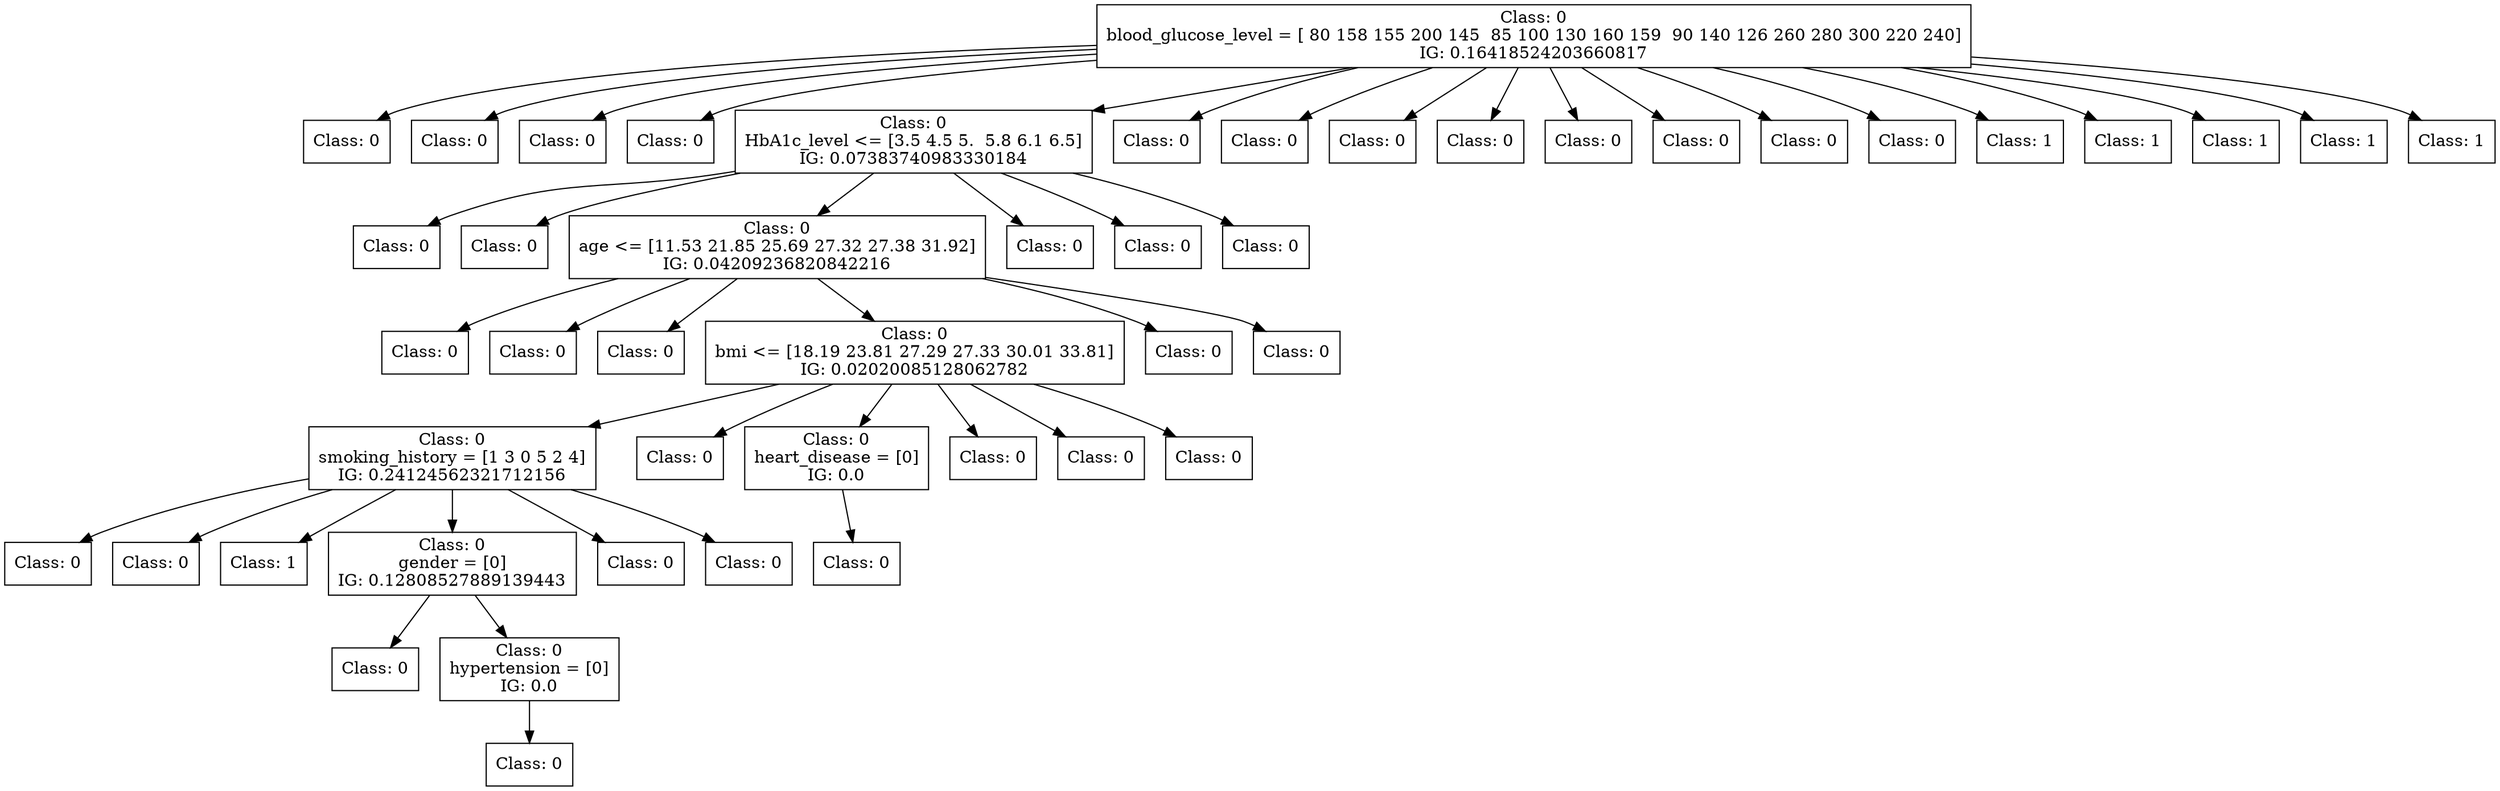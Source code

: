 digraph DecisionTree {
	rankdir=TD;
	node [shape=box];
	1472321838944 [label="Class: 0
blood_glucose_level = [ 80 158 155 200 145  85 100 130 160 159  90 140 126 260 280 300 220 240]
IG: 0.16418524203660817"];
	1472384834080 [label="Class: 0
"];
	1472321838944 -> 1472384834080;
	1472384829808 [label="Class: 0
"];
	1472321838944 -> 1472384829808;
	1472384833648 [label="Class: 0
"];
	1472321838944 -> 1472384833648;
	1472384828896 [label="Class: 0
"];
	1472321838944 -> 1472384828896;
	1472384828224 [label="Class: 0
HbA1c_level <= [3.5 4.5 5.  5.8 6.1 6.5]
IG: 0.07383740983330184"];
	1472321838944 -> 1472384828224;
	1472331663920 [label="Class: 0
"];
	1472384828224 -> 1472331663920;
	1472331667040 [label="Class: 0
"];
	1472384828224 -> 1472331667040;
	1472331664016 [label="Class: 0
age <= [11.53 21.85 25.69 27.32 27.38 31.92]
IG: 0.04209236820842216"];
	1472384828224 -> 1472331664016;
	1472331665456 [label="Class: 0
"];
	1472331664016 -> 1472331665456;
	1472331668864 [label="Class: 0
"];
	1472331664016 -> 1472331668864;
	1472331668000 [label="Class: 0
"];
	1472331664016 -> 1472331668000;
	1472331668192 [label="Class: 0
bmi <= [18.19 23.81 27.29 27.33 30.01 33.81]
IG: 0.02020085128062782"];
	1472331664016 -> 1472331668192;
	1472331668576 [label="Class: 0
smoking_history = [1 3 0 5 2 4]
IG: 0.24124562321712156"];
	1472331668192 -> 1472331668576;
	1472331670112 [label="Class: 0
"];
	1472331668576 -> 1472331670112;
	1472331670736 [label="Class: 0
"];
	1472331668576 -> 1472331670736;
	1472331666704 [label="Class: 1
"];
	1472331668576 -> 1472331666704;
	1472331667568 [label="Class: 0
gender = [0]
IG: 0.12808527889139443"];
	1472331668576 -> 1472331667568;
	1472331665744 [label="Class: 0
"];
	1472331667568 -> 1472331665744;
	1472331670256 [label="Class: 0
hypertension = [0]
IG: 0.0"];
	1472331667568 -> 1472331670256;
	1472331669776 [label="Class: 0
"];
	1472331670256 -> 1472331669776;
	1472331667952 [label="Class: 0
"];
	1472331668576 -> 1472331667952;
	1472331667520 [label="Class: 0
"];
	1472331668576 -> 1472331667520;
	1472331669296 [label="Class: 0
"];
	1472331668192 -> 1472331669296;
	1472331668816 [label="Class: 0
heart_disease = [0]
IG: 0.0"];
	1472331668192 -> 1472331668816;
	1472331664304 [label="Class: 0
"];
	1472331668816 -> 1472331664304;
	1472331669008 [label="Class: 0
"];
	1472331668192 -> 1472331669008;
	1472331669056 [label="Class: 0
"];
	1472331668192 -> 1472331669056;
	1472331667328 [label="Class: 0
"];
	1472331668192 -> 1472331667328;
	1472331665552 [label="Class: 0
"];
	1472331664016 -> 1472331665552;
	1472331669632 [label="Class: 0
"];
	1472331664016 -> 1472331669632;
	1472331667616 [label="Class: 0
"];
	1472384828224 -> 1472331667616;
	1472331664160 [label="Class: 0
"];
	1472384828224 -> 1472331664160;
	1472331667088 [label="Class: 0
"];
	1472384828224 -> 1472331667088;
	1472384828560 [label="Class: 0
"];
	1472321838944 -> 1472384828560;
	1472384833216 [label="Class: 0
"];
	1472321838944 -> 1472384833216;
	1472384833696 [label="Class: 0
"];
	1472321838944 -> 1472384833696;
	1472384833888 [label="Class: 0
"];
	1472321838944 -> 1472384833888;
	1472384830144 [label="Class: 0
"];
	1472321838944 -> 1472384830144;
	1472384829520 [label="Class: 0
"];
	1472321838944 -> 1472384829520;
	1472384834176 [label="Class: 0
"];
	1472321838944 -> 1472384834176;
	1472384832976 [label="Class: 0
"];
	1472321838944 -> 1472384832976;
	1472384833504 [label="Class: 1
"];
	1472321838944 -> 1472384833504;
	1472384841616 [label="Class: 1
"];
	1472321838944 -> 1472384841616;
	1472384828272 [label="Class: 1
"];
	1472321838944 -> 1472384828272;
	1472384833072 [label="Class: 1
"];
	1472321838944 -> 1472384833072;
	1472384828416 [label="Class: 1
"];
	1472321838944 -> 1472384828416;
}
